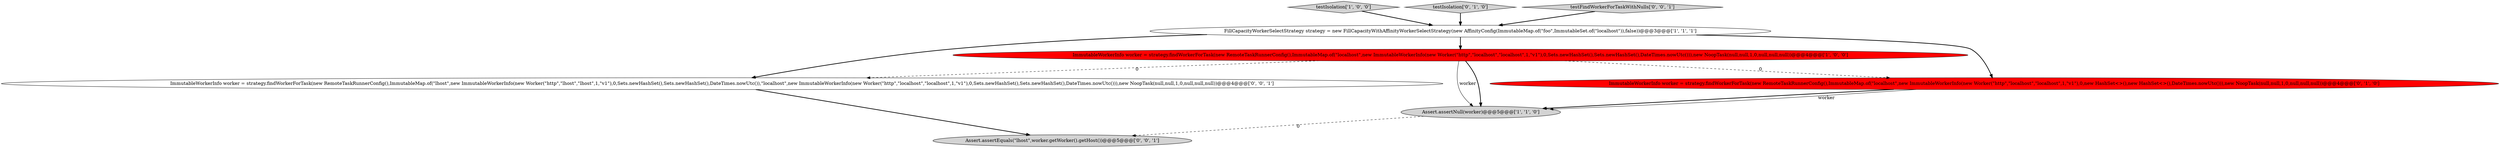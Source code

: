 digraph {
2 [style = filled, label = "FillCapacityWorkerSelectStrategy strategy = new FillCapacityWithAffinityWorkerSelectStrategy(new AffinityConfig(ImmutableMap.of(\"foo\",ImmutableSet.of(\"localhost\")),false))@@@3@@@['1', '1', '1']", fillcolor = white, shape = ellipse image = "AAA0AAABBB1BBB"];
1 [style = filled, label = "Assert.assertNull(worker)@@@5@@@['1', '1', '0']", fillcolor = lightgray, shape = ellipse image = "AAA0AAABBB1BBB"];
0 [style = filled, label = "testIsolation['1', '0', '0']", fillcolor = lightgray, shape = diamond image = "AAA0AAABBB1BBB"];
4 [style = filled, label = "testIsolation['0', '1', '0']", fillcolor = lightgray, shape = diamond image = "AAA0AAABBB2BBB"];
7 [style = filled, label = "ImmutableWorkerInfo worker = strategy.findWorkerForTask(new RemoteTaskRunnerConfig(),ImmutableMap.of(\"lhost\",new ImmutableWorkerInfo(new Worker(\"http\",\"lhost\",\"lhost\",1,\"v1\"),0,Sets.newHashSet(),Sets.newHashSet(),DateTimes.nowUtc()),\"localhost\",new ImmutableWorkerInfo(new Worker(\"http\",\"localhost\",\"localhost\",1,\"v1\"),0,Sets.newHashSet(),Sets.newHashSet(),DateTimes.nowUtc())),new NoopTask(null,null,1,0,null,null,null))@@@4@@@['0', '0', '1']", fillcolor = white, shape = ellipse image = "AAA0AAABBB3BBB"];
8 [style = filled, label = "Assert.assertEquals(\"lhost\",worker.getWorker().getHost())@@@5@@@['0', '0', '1']", fillcolor = lightgray, shape = ellipse image = "AAA0AAABBB3BBB"];
6 [style = filled, label = "testFindWorkerForTaskWithNulls['0', '0', '1']", fillcolor = lightgray, shape = diamond image = "AAA0AAABBB3BBB"];
3 [style = filled, label = "ImmutableWorkerInfo worker = strategy.findWorkerForTask(new RemoteTaskRunnerConfig(),ImmutableMap.of(\"localhost\",new ImmutableWorkerInfo(new Worker(\"http\",\"localhost\",\"localhost\",1,\"v1\"),0,Sets.newHashSet(),Sets.newHashSet(),DateTimes.nowUtc())),new NoopTask(null,null,1,0,null,null,null))@@@4@@@['1', '0', '0']", fillcolor = red, shape = ellipse image = "AAA1AAABBB1BBB"];
5 [style = filled, label = "ImmutableWorkerInfo worker = strategy.findWorkerForTask(new RemoteTaskRunnerConfig(),ImmutableMap.of(\"localhost\",new ImmutableWorkerInfo(new Worker(\"http\",\"localhost\",\"localhost\",1,\"v1\"),0,new HashSet<>(),new HashSet<>(),DateTimes.nowUtc())),new NoopTask(null,null,1,0,null,null,null))@@@4@@@['0', '1', '0']", fillcolor = red, shape = ellipse image = "AAA1AAABBB2BBB"];
3->5 [style = dashed, label="0"];
5->1 [style = bold, label=""];
1->8 [style = dashed, label="0"];
0->2 [style = bold, label=""];
4->2 [style = bold, label=""];
2->7 [style = bold, label=""];
3->1 [style = solid, label="worker"];
5->1 [style = solid, label="worker"];
3->1 [style = bold, label=""];
7->8 [style = bold, label=""];
3->7 [style = dashed, label="0"];
2->3 [style = bold, label=""];
2->5 [style = bold, label=""];
6->2 [style = bold, label=""];
}

